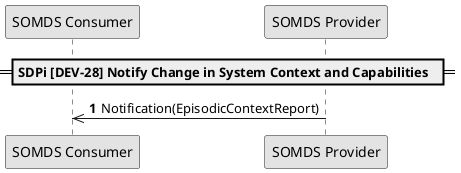 @startuml

skinparam monochrome true
autonumber

!global $str_somds_consumer = "SOMDS Consumer"
!global $str_somds_provider = "SOMDS Provider"

participant "$str_somds_consumer" as consumer
participant "$str_somds_provider" as provider

== SDPi [DEV-28] Notify Change in System Context and Capabilities  ==


consumer <<- provider: Notification(EpisodicContextReport)
@enduml